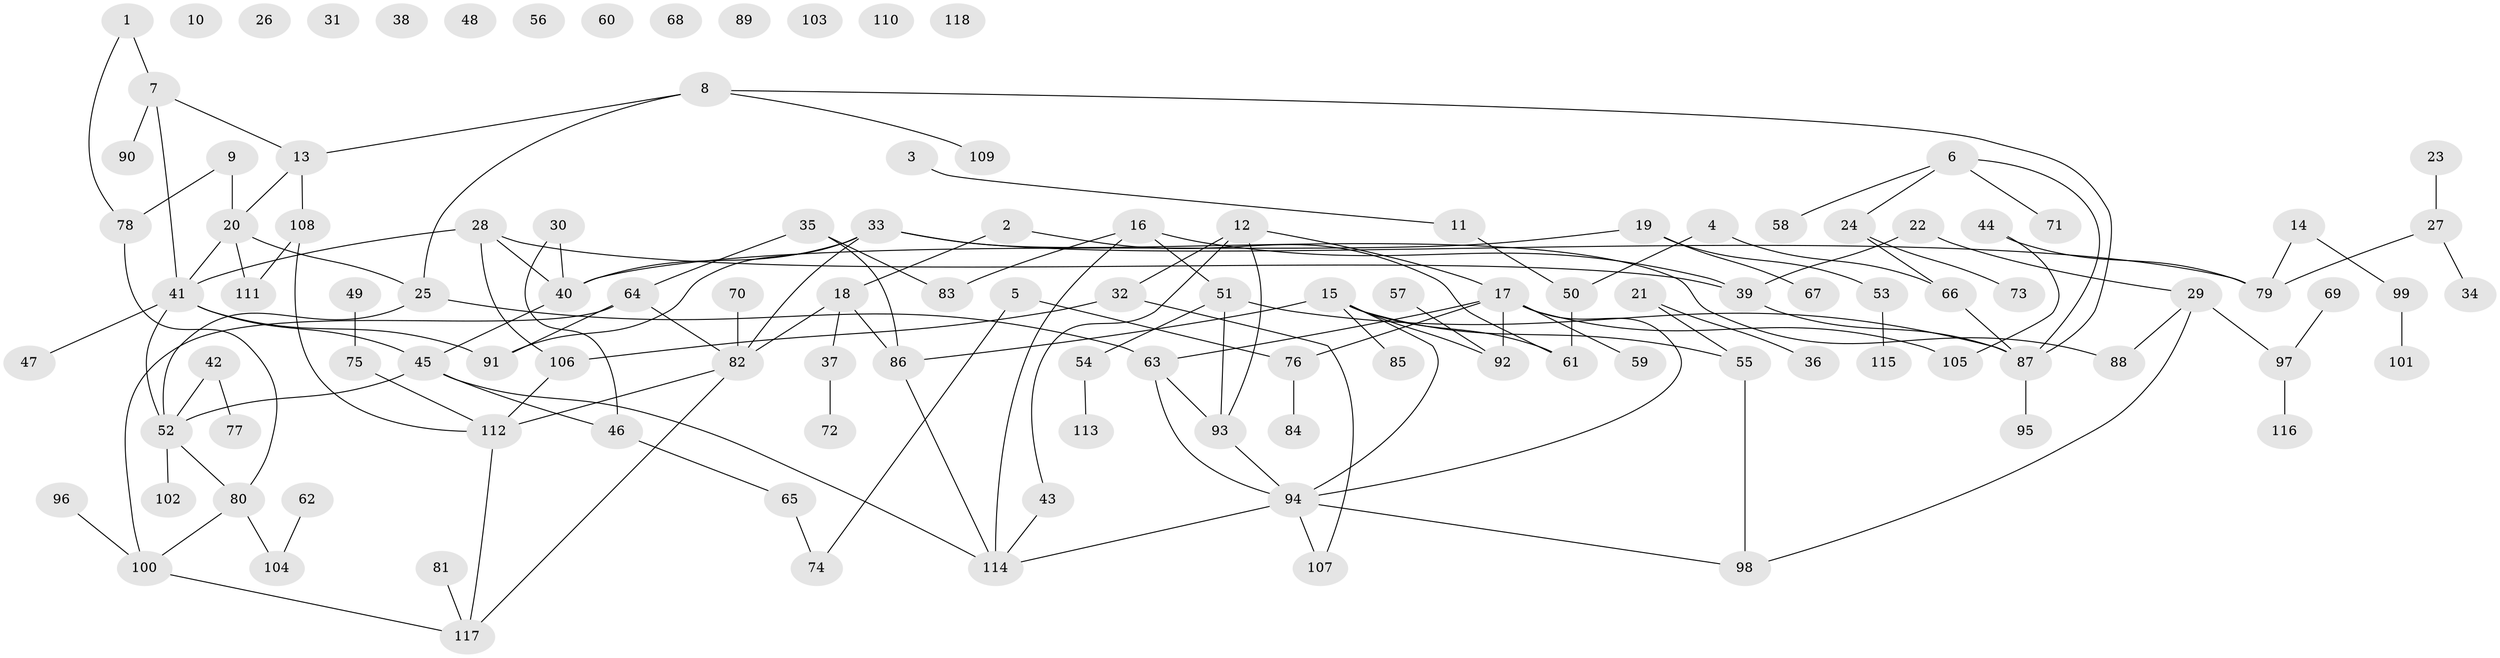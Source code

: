 // Generated by graph-tools (version 1.1) at 2025/33/03/09/25 02:33:28]
// undirected, 118 vertices, 145 edges
graph export_dot {
graph [start="1"]
  node [color=gray90,style=filled];
  1;
  2;
  3;
  4;
  5;
  6;
  7;
  8;
  9;
  10;
  11;
  12;
  13;
  14;
  15;
  16;
  17;
  18;
  19;
  20;
  21;
  22;
  23;
  24;
  25;
  26;
  27;
  28;
  29;
  30;
  31;
  32;
  33;
  34;
  35;
  36;
  37;
  38;
  39;
  40;
  41;
  42;
  43;
  44;
  45;
  46;
  47;
  48;
  49;
  50;
  51;
  52;
  53;
  54;
  55;
  56;
  57;
  58;
  59;
  60;
  61;
  62;
  63;
  64;
  65;
  66;
  67;
  68;
  69;
  70;
  71;
  72;
  73;
  74;
  75;
  76;
  77;
  78;
  79;
  80;
  81;
  82;
  83;
  84;
  85;
  86;
  87;
  88;
  89;
  90;
  91;
  92;
  93;
  94;
  95;
  96;
  97;
  98;
  99;
  100;
  101;
  102;
  103;
  104;
  105;
  106;
  107;
  108;
  109;
  110;
  111;
  112;
  113;
  114;
  115;
  116;
  117;
  118;
  1 -- 7;
  1 -- 78;
  2 -- 18;
  2 -- 61;
  3 -- 11;
  4 -- 50;
  4 -- 66;
  5 -- 74;
  5 -- 76;
  6 -- 24;
  6 -- 58;
  6 -- 71;
  6 -- 87;
  7 -- 13;
  7 -- 41;
  7 -- 90;
  8 -- 13;
  8 -- 25;
  8 -- 87;
  8 -- 109;
  9 -- 20;
  9 -- 78;
  11 -- 50;
  12 -- 17;
  12 -- 32;
  12 -- 43;
  12 -- 93;
  13 -- 20;
  13 -- 108;
  14 -- 79;
  14 -- 99;
  15 -- 55;
  15 -- 61;
  15 -- 85;
  15 -- 86;
  15 -- 92;
  15 -- 94;
  16 -- 39;
  16 -- 51;
  16 -- 83;
  16 -- 114;
  17 -- 59;
  17 -- 63;
  17 -- 76;
  17 -- 92;
  17 -- 94;
  17 -- 105;
  18 -- 37;
  18 -- 82;
  18 -- 86;
  19 -- 40;
  19 -- 53;
  19 -- 67;
  20 -- 25;
  20 -- 41;
  20 -- 111;
  21 -- 36;
  21 -- 55;
  22 -- 29;
  22 -- 39;
  23 -- 27;
  24 -- 66;
  24 -- 73;
  25 -- 52;
  25 -- 63;
  27 -- 34;
  27 -- 79;
  28 -- 39;
  28 -- 40;
  28 -- 41;
  28 -- 106;
  29 -- 88;
  29 -- 97;
  29 -- 98;
  30 -- 40;
  30 -- 46;
  32 -- 106;
  32 -- 107;
  33 -- 40;
  33 -- 79;
  33 -- 82;
  33 -- 88;
  33 -- 91;
  35 -- 64;
  35 -- 83;
  35 -- 86;
  37 -- 72;
  39 -- 87;
  40 -- 45;
  41 -- 45;
  41 -- 47;
  41 -- 52;
  41 -- 91;
  42 -- 52;
  42 -- 77;
  43 -- 114;
  44 -- 79;
  44 -- 105;
  45 -- 46;
  45 -- 52;
  45 -- 114;
  46 -- 65;
  49 -- 75;
  50 -- 61;
  51 -- 54;
  51 -- 87;
  51 -- 93;
  52 -- 80;
  52 -- 102;
  53 -- 115;
  54 -- 113;
  55 -- 98;
  57 -- 92;
  62 -- 104;
  63 -- 93;
  63 -- 94;
  64 -- 82;
  64 -- 91;
  64 -- 100;
  65 -- 74;
  66 -- 87;
  69 -- 97;
  70 -- 82;
  75 -- 112;
  76 -- 84;
  78 -- 80;
  80 -- 100;
  80 -- 104;
  81 -- 117;
  82 -- 112;
  82 -- 117;
  86 -- 114;
  87 -- 95;
  93 -- 94;
  94 -- 98;
  94 -- 107;
  94 -- 114;
  96 -- 100;
  97 -- 116;
  99 -- 101;
  100 -- 117;
  106 -- 112;
  108 -- 111;
  108 -- 112;
  112 -- 117;
}
